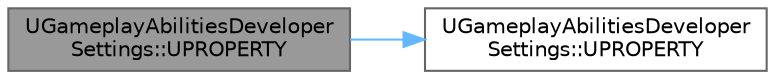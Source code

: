 digraph "UGameplayAbilitiesDeveloperSettings::UPROPERTY"
{
 // INTERACTIVE_SVG=YES
 // LATEX_PDF_SIZE
  bgcolor="transparent";
  edge [fontname=Helvetica,fontsize=10,labelfontname=Helvetica,labelfontsize=10];
  node [fontname=Helvetica,fontsize=10,shape=box,height=0.2,width=0.4];
  rankdir="LR";
  Node1 [id="Node000001",label="UGameplayAbilitiesDeveloper\lSettings::UPROPERTY",height=0.2,width=0.4,color="gray40", fillcolor="grey60", style="filled", fontcolor="black",tooltip="Holds information about the valid attributes' min and max values and stacking rules."];
  Node1 -> Node2 [id="edge1_Node000001_Node000002",color="steelblue1",style="solid",tooltip=" "];
  Node2 [id="Node000002",label="UGameplayAbilitiesDeveloper\lSettings::UPROPERTY",height=0.2,width=0.4,color="grey40", fillcolor="white", style="filled",URL="$d6/d76/classUGameplayAbilitiesDeveloperSettings.html#a9ba09d188652ad7554cab1120c708af7",tooltip=" "];
}
